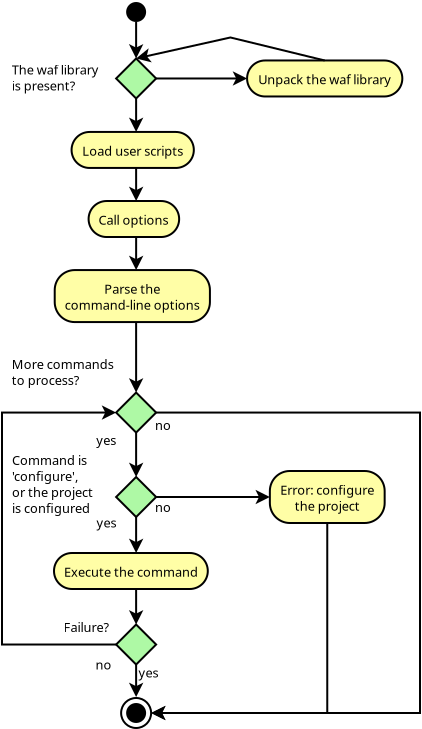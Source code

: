 <?xml version="1.0" encoding="UTF-8"?>
<dia:diagram xmlns:dia="http://www.lysator.liu.se/~alla/dia/">
  <dia:layer name="Fondo" visible="true" active="true">
	<dia:object type="UML - State Term" version="0" id="O0">
	  <dia:attribute name="obj_pos">
		<dia:point val="21.206,-2.4"/>
	  </dia:attribute>
	  <dia:attribute name="obj_bb">
		<dia:rectangle val="21.156,-2.45;22.256,-1.35"/>
	  </dia:attribute>
	  <dia:attribute name="meta">
		<dia:composite type="dict"/>
	  </dia:attribute>
	  <dia:attribute name="elem_corner">
		<dia:point val="21.206,-2.4"/>
	  </dia:attribute>
	  <dia:attribute name="elem_width">
		<dia:real val="1"/>
	  </dia:attribute>
	  <dia:attribute name="elem_height">
		<dia:real val="1"/>
	  </dia:attribute>
	  <dia:attribute name="line_colour">
		<dia:color val="#000000"/>
	  </dia:attribute>
	  <dia:attribute name="fill_colour">
		<dia:color val="#ffffff"/>
	  </dia:attribute>
	  <dia:attribute name="is_final">
		<dia:boolean val="false"/>
	  </dia:attribute>
	</dia:object>
	<dia:object type="UML - State Term" version="0" id="O1">
	  <dia:attribute name="obj_pos">
		<dia:point val="20.956,32.4"/>
	  </dia:attribute>
	  <dia:attribute name="obj_bb">
		<dia:rectangle val="20.906,32.35;22.506,33.95"/>
	  </dia:attribute>
	  <dia:attribute name="meta">
		<dia:composite type="dict"/>
	  </dia:attribute>
	  <dia:attribute name="elem_corner">
		<dia:point val="20.956,32.4"/>
	  </dia:attribute>
	  <dia:attribute name="elem_width">
		<dia:real val="1.5"/>
	  </dia:attribute>
	  <dia:attribute name="elem_height">
		<dia:real val="1.5"/>
	  </dia:attribute>
	  <dia:attribute name="line_colour">
		<dia:color val="#000000"/>
	  </dia:attribute>
	  <dia:attribute name="fill_colour">
		<dia:color val="#ffffff"/>
	  </dia:attribute>
	  <dia:attribute name="is_final">
		<dia:boolean val="true"/>
	  </dia:attribute>
	</dia:object>
	<dia:object type="UML - Activity" version="0" id="O2">
	  <dia:attribute name="obj_pos">
		<dia:point val="19.33,7.551"/>
	  </dia:attribute>
	  <dia:attribute name="obj_bb">
		<dia:rectangle val="19.28,7.501;24.135,9.401"/>
	  </dia:attribute>
	  <dia:attribute name="meta">
		<dia:composite type="dict"/>
	  </dia:attribute>
	  <dia:attribute name="elem_corner">
		<dia:point val="19.33,7.551"/>
	  </dia:attribute>
	  <dia:attribute name="elem_width">
		<dia:real val="4.755"/>
	  </dia:attribute>
	  <dia:attribute name="elem_height">
		<dia:real val="1.8"/>
	  </dia:attribute>
	  <dia:attribute name="line_colour">
		<dia:color val="#000000"/>
	  </dia:attribute>
	  <dia:attribute name="fill_colour">
		<dia:color val="#fffea6"/>
	  </dia:attribute>
	  <dia:attribute name="text">
		<dia:composite type="text">
		  <dia:attribute name="string">
			<dia:string>#Call options#</dia:string>
		  </dia:attribute>
		  <dia:attribute name="font">
			<dia:font family="sans" style="0" name="Helvetica"/>
		  </dia:attribute>
		  <dia:attribute name="height">
			<dia:real val="0.8"/>
		  </dia:attribute>
		  <dia:attribute name="pos">
			<dia:point val="21.707,8.646"/>
		  </dia:attribute>
		  <dia:attribute name="color">
			<dia:color val="#000000"/>
		  </dia:attribute>
		  <dia:attribute name="alignment">
			<dia:enum val="1"/>
		  </dia:attribute>
		</dia:composite>
	  </dia:attribute>
	</dia:object>
	<dia:object type="UML - Activity" version="0" id="O3">
	  <dia:attribute name="obj_pos">
		<dia:point val="18.479,4.098"/>
	  </dia:attribute>
	  <dia:attribute name="obj_bb">
		<dia:rectangle val="18.429,4.048;24.984,5.948"/>
	  </dia:attribute>
	  <dia:attribute name="meta">
		<dia:composite type="dict"/>
	  </dia:attribute>
	  <dia:attribute name="elem_corner">
		<dia:point val="18.479,4.098"/>
	  </dia:attribute>
	  <dia:attribute name="elem_width">
		<dia:real val="6.455"/>
	  </dia:attribute>
	  <dia:attribute name="elem_height">
		<dia:real val="1.8"/>
	  </dia:attribute>
	  <dia:attribute name="line_colour">
		<dia:color val="#000000"/>
	  </dia:attribute>
	  <dia:attribute name="fill_colour">
		<dia:color val="#fffea6"/>
	  </dia:attribute>
	  <dia:attribute name="text">
		<dia:composite type="text">
		  <dia:attribute name="string">
			<dia:string>#Load user scripts#</dia:string>
		  </dia:attribute>
		  <dia:attribute name="font">
			<dia:font family="sans" style="0" name="Helvetica"/>
		  </dia:attribute>
		  <dia:attribute name="height">
			<dia:real val="0.8"/>
		  </dia:attribute>
		  <dia:attribute name="pos">
			<dia:point val="21.706,5.193"/>
		  </dia:attribute>
		  <dia:attribute name="color">
			<dia:color val="#000000"/>
		  </dia:attribute>
		  <dia:attribute name="alignment">
			<dia:enum val="1"/>
		  </dia:attribute>
		</dia:composite>
	  </dia:attribute>
	</dia:object>
	<dia:object type="UML - Branch" version="0" id="O4">
	  <dia:attribute name="obj_pos">
		<dia:point val="20.706,17.128"/>
	  </dia:attribute>
	  <dia:attribute name="obj_bb">
		<dia:rectangle val="20.636,17.058;22.777,19.199"/>
	  </dia:attribute>
	  <dia:attribute name="meta">
		<dia:composite type="dict"/>
	  </dia:attribute>
	  <dia:attribute name="elem_corner">
		<dia:point val="20.706,17.128"/>
	  </dia:attribute>
	  <dia:attribute name="elem_width">
		<dia:real val="2"/>
	  </dia:attribute>
	  <dia:attribute name="elem_height">
		<dia:real val="2"/>
	  </dia:attribute>
	  <dia:attribute name="line_colour">
		<dia:color val="#000000"/>
	  </dia:attribute>
	  <dia:attribute name="fill_colour">
		<dia:color val="#aef9a5"/>
	  </dia:attribute>
	</dia:object>
	<dia:object type="UML - Activity" version="0" id="O5">
	  <dia:attribute name="obj_pos">
		<dia:point val="17.636,11.004"/>
	  </dia:attribute>
	  <dia:attribute name="obj_bb">
		<dia:rectangle val="17.586,10.954;25.826,13.654"/>
	  </dia:attribute>
	  <dia:attribute name="meta">
		<dia:composite type="dict"/>
	  </dia:attribute>
	  <dia:attribute name="elem_corner">
		<dia:point val="17.636,11.004"/>
	  </dia:attribute>
	  <dia:attribute name="elem_width">
		<dia:real val="8.14"/>
	  </dia:attribute>
	  <dia:attribute name="elem_height">
		<dia:real val="2.6"/>
	  </dia:attribute>
	  <dia:attribute name="line_colour">
		<dia:color val="#000000"/>
	  </dia:attribute>
	  <dia:attribute name="fill_colour">
		<dia:color val="#fffea6"/>
	  </dia:attribute>
	  <dia:attribute name="text">
		<dia:composite type="text">
		  <dia:attribute name="string">
			<dia:string>#Parse the
command-line options#</dia:string>
		  </dia:attribute>
		  <dia:attribute name="font">
			<dia:font family="sans" style="0" name="Helvetica"/>
		  </dia:attribute>
		  <dia:attribute name="height">
			<dia:real val="0.8"/>
		  </dia:attribute>
		  <dia:attribute name="pos">
			<dia:point val="21.706,12.099"/>
		  </dia:attribute>
		  <dia:attribute name="color">
			<dia:color val="#000000"/>
		  </dia:attribute>
		  <dia:attribute name="alignment">
			<dia:enum val="1"/>
		  </dia:attribute>
		</dia:composite>
	  </dia:attribute>
	</dia:object>
	<dia:object type="UML - Branch" version="0" id="O6">
	  <dia:attribute name="obj_pos">
		<dia:point val="20.706,28.726"/>
	  </dia:attribute>
	  <dia:attribute name="obj_bb">
		<dia:rectangle val="20.636,28.655;22.777,30.797"/>
	  </dia:attribute>
	  <dia:attribute name="meta">
		<dia:composite type="dict"/>
	  </dia:attribute>
	  <dia:attribute name="elem_corner">
		<dia:point val="20.706,28.726"/>
	  </dia:attribute>
	  <dia:attribute name="elem_width">
		<dia:real val="2"/>
	  </dia:attribute>
	  <dia:attribute name="elem_height">
		<dia:real val="2"/>
	  </dia:attribute>
	  <dia:attribute name="line_colour">
		<dia:color val="#000000"/>
	  </dia:attribute>
	  <dia:attribute name="fill_colour">
		<dia:color val="#aef9a5"/>
	  </dia:attribute>
	</dia:object>
	<dia:object type="Standard - Text" version="1" id="O7">
	  <dia:attribute name="obj_pos">
		<dia:point val="18.077,29.1"/>
	  </dia:attribute>
	  <dia:attribute name="obj_bb">
		<dia:rectangle val="18.077,28.505;20.522,29.253"/>
	  </dia:attribute>
	  <dia:attribute name="text">
		<dia:composite type="text">
		  <dia:attribute name="string">
			<dia:string>#Failure?#</dia:string>
		  </dia:attribute>
		  <dia:attribute name="font">
			<dia:font family="sans" style="0" name="Helvetica"/>
		  </dia:attribute>
		  <dia:attribute name="height">
			<dia:real val="0.8"/>
		  </dia:attribute>
		  <dia:attribute name="pos">
			<dia:point val="18.077,29.1"/>
		  </dia:attribute>
		  <dia:attribute name="color">
			<dia:color val="#000000"/>
		  </dia:attribute>
		  <dia:attribute name="alignment">
			<dia:enum val="0"/>
		  </dia:attribute>
		</dia:composite>
	  </dia:attribute>
	  <dia:attribute name="valign">
		<dia:enum val="3"/>
	  </dia:attribute>
	</dia:object>
	<dia:object type="UML - Activity" version="0" id="O8">
	  <dia:attribute name="obj_pos">
		<dia:point val="27.254,0.524"/>
	  </dia:attribute>
	  <dia:attribute name="obj_bb">
		<dia:rectangle val="27.204,0.474;35.557,2.374"/>
	  </dia:attribute>
	  <dia:attribute name="meta">
		<dia:composite type="dict"/>
	  </dia:attribute>
	  <dia:attribute name="elem_corner">
		<dia:point val="27.254,0.524"/>
	  </dia:attribute>
	  <dia:attribute name="elem_width">
		<dia:real val="8.253"/>
	  </dia:attribute>
	  <dia:attribute name="elem_height">
		<dia:real val="1.8"/>
	  </dia:attribute>
	  <dia:attribute name="line_colour">
		<dia:color val="#000000"/>
	  </dia:attribute>
	  <dia:attribute name="fill_colour">
		<dia:color val="#fffea6"/>
	  </dia:attribute>
	  <dia:attribute name="text">
		<dia:composite type="text">
		  <dia:attribute name="string">
			<dia:string>#Unpack the waf library#</dia:string>
		  </dia:attribute>
		  <dia:attribute name="font">
			<dia:font family="sans" style="0" name="Helvetica"/>
		  </dia:attribute>
		  <dia:attribute name="height">
			<dia:real val="0.8"/>
		  </dia:attribute>
		  <dia:attribute name="pos">
			<dia:point val="31.38,1.619"/>
		  </dia:attribute>
		  <dia:attribute name="color">
			<dia:color val="#000000"/>
		  </dia:attribute>
		  <dia:attribute name="alignment">
			<dia:enum val="1"/>
		  </dia:attribute>
		</dia:composite>
	  </dia:attribute>
	</dia:object>
	<dia:object type="UML - Branch" version="0" id="O9">
	  <dia:attribute name="obj_pos">
		<dia:point val="20.706,0.424"/>
	  </dia:attribute>
	  <dia:attribute name="obj_bb">
		<dia:rectangle val="20.636,0.353;22.777,2.495"/>
	  </dia:attribute>
	  <dia:attribute name="meta">
		<dia:composite type="dict"/>
	  </dia:attribute>
	  <dia:attribute name="elem_corner">
		<dia:point val="20.706,0.424"/>
	  </dia:attribute>
	  <dia:attribute name="elem_width">
		<dia:real val="2"/>
	  </dia:attribute>
	  <dia:attribute name="elem_height">
		<dia:real val="2"/>
	  </dia:attribute>
	  <dia:attribute name="line_colour">
		<dia:color val="#000000"/>
	  </dia:attribute>
	  <dia:attribute name="fill_colour">
		<dia:color val="#aef9a5"/>
	  </dia:attribute>
	</dia:object>
	<dia:object type="Standard - Text" version="1" id="O10">
	  <dia:attribute name="obj_pos">
		<dia:point val="15.482,1.225"/>
	  </dia:attribute>
	  <dia:attribute name="obj_bb">
		<dia:rectangle val="15.482,0.63;20.277,2.178"/>
	  </dia:attribute>
	  <dia:attribute name="text">
		<dia:composite type="text">
		  <dia:attribute name="string">
			<dia:string>#The waf library
is present?#</dia:string>
		  </dia:attribute>
		  <dia:attribute name="font">
			<dia:font family="sans" style="0" name="Helvetica"/>
		  </dia:attribute>
		  <dia:attribute name="height">
			<dia:real val="0.8"/>
		  </dia:attribute>
		  <dia:attribute name="pos">
			<dia:point val="15.482,1.225"/>
		  </dia:attribute>
		  <dia:attribute name="color">
			<dia:color val="#000000"/>
		  </dia:attribute>
		  <dia:attribute name="alignment">
			<dia:enum val="0"/>
		  </dia:attribute>
		</dia:composite>
	  </dia:attribute>
	  <dia:attribute name="valign">
		<dia:enum val="3"/>
	  </dia:attribute>
	</dia:object>
	<dia:object type="Standard - Line" version="0" id="O11">
	  <dia:attribute name="obj_pos">
		<dia:point val="22.706,1.424"/>
	  </dia:attribute>
	  <dia:attribute name="obj_bb">
		<dia:rectangle val="22.656,1.062;27.366,1.786"/>
	  </dia:attribute>
	  <dia:attribute name="conn_endpoints">
		<dia:point val="22.706,1.424"/>
		<dia:point val="27.254,1.424"/>
	  </dia:attribute>
	  <dia:attribute name="numcp">
		<dia:int val="1"/>
	  </dia:attribute>
	  <dia:attribute name="end_arrow">
		<dia:enum val="22"/>
	  </dia:attribute>
	  <dia:attribute name="end_arrow_length">
		<dia:real val="0.5"/>
	  </dia:attribute>
	  <dia:attribute name="end_arrow_width">
		<dia:real val="0.5"/>
	  </dia:attribute>
	  <dia:connections>
		<dia:connection handle="0" to="O9" connection="2"/>
		<dia:connection handle="1" to="O8" connection="3"/>
	  </dia:connections>
	</dia:object>
	<dia:object type="Standard - ZigZagLine" version="1" id="O12">
	  <dia:attribute name="obj_pos">
		<dia:point val="31.38,0.524"/>
	  </dia:attribute>
	  <dia:attribute name="obj_bb">
		<dia:rectangle val="21.345,-0.626;31.43,0.574"/>
	  </dia:attribute>
	  <dia:attribute name="orth_points">
		<dia:point val="31.38,0.524"/>
		<dia:point val="31.38,-0.576"/>
		<dia:point val="21.706,-0.576"/>
		<dia:point val="21.706,0.424"/>
	  </dia:attribute>
	  <dia:attribute name="orth_orient">
		<dia:enum val="1"/>
		<dia:enum val="0"/>
		<dia:enum val="1"/>
	  </dia:attribute>
	  <dia:attribute name="autorouting">
		<dia:boolean val="true"/>
	  </dia:attribute>
	  <dia:attribute name="end_arrow">
		<dia:enum val="22"/>
	  </dia:attribute>
	  <dia:attribute name="end_arrow_length">
		<dia:real val="0.5"/>
	  </dia:attribute>
	  <dia:attribute name="end_arrow_width">
		<dia:real val="0.5"/>
	  </dia:attribute>
	  <dia:connections>
		<dia:connection handle="0" to="O8" connection="1"/>
		<dia:connection handle="1" to="O9" connection="1"/>
	  </dia:connections>
	</dia:object>
	<dia:object type="Standard - Line" version="0" id="O13">
	  <dia:attribute name="obj_pos">
		<dia:point val="21.706,-1.4"/>
	  </dia:attribute>
	  <dia:attribute name="obj_bb">
		<dia:rectangle val="21.345,-1.45;22.068,0.536"/>
	  </dia:attribute>
	  <dia:attribute name="conn_endpoints">
		<dia:point val="21.706,-1.4"/>
		<dia:point val="21.706,0.424"/>
	  </dia:attribute>
	  <dia:attribute name="numcp">
		<dia:int val="1"/>
	  </dia:attribute>
	  <dia:attribute name="end_arrow">
		<dia:enum val="22"/>
	  </dia:attribute>
	  <dia:attribute name="end_arrow_length">
		<dia:real val="0.5"/>
	  </dia:attribute>
	  <dia:attribute name="end_arrow_width">
		<dia:real val="0.5"/>
	  </dia:attribute>
	  <dia:connections>
		<dia:connection handle="0" to="O0" connection="6"/>
		<dia:connection handle="1" to="O9" connection="1"/>
	  </dia:connections>
	</dia:object>
	<dia:object type="Standard - Line" version="0" id="O14">
	  <dia:attribute name="obj_pos">
		<dia:point val="21.706,2.424"/>
	  </dia:attribute>
	  <dia:attribute name="obj_bb">
		<dia:rectangle val="21.344,2.374;22.068,4.21"/>
	  </dia:attribute>
	  <dia:attribute name="conn_endpoints">
		<dia:point val="21.706,2.424"/>
		<dia:point val="21.706,4.098"/>
	  </dia:attribute>
	  <dia:attribute name="numcp">
		<dia:int val="1"/>
	  </dia:attribute>
	  <dia:attribute name="end_arrow">
		<dia:enum val="22"/>
	  </dia:attribute>
	  <dia:attribute name="end_arrow_length">
		<dia:real val="0.5"/>
	  </dia:attribute>
	  <dia:attribute name="end_arrow_width">
		<dia:real val="0.5"/>
	  </dia:attribute>
	  <dia:connections>
		<dia:connection handle="0" to="O9" connection="3"/>
		<dia:connection handle="1" to="O3" connection="1"/>
	  </dia:connections>
	</dia:object>
	<dia:object type="Standard - Line" version="0" id="O15">
	  <dia:attribute name="obj_pos">
		<dia:point val="21.706,5.898"/>
	  </dia:attribute>
	  <dia:attribute name="obj_bb">
		<dia:rectangle val="21.345,5.848;22.069,7.663"/>
	  </dia:attribute>
	  <dia:attribute name="conn_endpoints">
		<dia:point val="21.706,5.898"/>
		<dia:point val="21.707,7.551"/>
	  </dia:attribute>
	  <dia:attribute name="numcp">
		<dia:int val="1"/>
	  </dia:attribute>
	  <dia:attribute name="end_arrow">
		<dia:enum val="22"/>
	  </dia:attribute>
	  <dia:attribute name="end_arrow_length">
		<dia:real val="0.5"/>
	  </dia:attribute>
	  <dia:attribute name="end_arrow_width">
		<dia:real val="0.5"/>
	  </dia:attribute>
	  <dia:connections>
		<dia:connection handle="0" to="O3" connection="6"/>
		<dia:connection handle="1" to="O2" connection="1"/>
	  </dia:connections>
	</dia:object>
	<dia:object type="Standard - Line" version="0" id="O16">
	  <dia:attribute name="obj_pos">
		<dia:point val="21.707,9.351"/>
	  </dia:attribute>
	  <dia:attribute name="obj_bb">
		<dia:rectangle val="21.345,9.301;22.069,11.116"/>
	  </dia:attribute>
	  <dia:attribute name="conn_endpoints">
		<dia:point val="21.707,9.351"/>
		<dia:point val="21.706,11.004"/>
	  </dia:attribute>
	  <dia:attribute name="numcp">
		<dia:int val="1"/>
	  </dia:attribute>
	  <dia:attribute name="end_arrow">
		<dia:enum val="22"/>
	  </dia:attribute>
	  <dia:attribute name="end_arrow_length">
		<dia:real val="0.5"/>
	  </dia:attribute>
	  <dia:attribute name="end_arrow_width">
		<dia:real val="0.5"/>
	  </dia:attribute>
	  <dia:connections>
		<dia:connection handle="0" to="O2" connection="6"/>
		<dia:connection handle="1" to="O5" connection="1"/>
	  </dia:connections>
	</dia:object>
	<dia:object type="UML - Activity" version="0" id="O17">
	  <dia:attribute name="obj_pos">
		<dia:point val="17.6,25.15"/>
	  </dia:attribute>
	  <dia:attribute name="obj_bb">
		<dia:rectangle val="17.55,25.1;25.863,27"/>
	  </dia:attribute>
	  <dia:attribute name="meta">
		<dia:composite type="dict"/>
	  </dia:attribute>
	  <dia:attribute name="elem_corner">
		<dia:point val="17.6,25.15"/>
	  </dia:attribute>
	  <dia:attribute name="elem_width">
		<dia:real val="8.213"/>
	  </dia:attribute>
	  <dia:attribute name="elem_height">
		<dia:real val="1.8"/>
	  </dia:attribute>
	  <dia:attribute name="line_colour">
		<dia:color val="#000000"/>
	  </dia:attribute>
	  <dia:attribute name="fill_colour">
		<dia:color val="#fffea6"/>
	  </dia:attribute>
	  <dia:attribute name="text">
		<dia:composite type="text">
		  <dia:attribute name="string">
			<dia:string>#Execute the command#</dia:string>
		  </dia:attribute>
		  <dia:attribute name="font">
			<dia:font family="sans" style="0" name="Helvetica"/>
		  </dia:attribute>
		  <dia:attribute name="height">
			<dia:real val="0.8"/>
		  </dia:attribute>
		  <dia:attribute name="pos">
			<dia:point val="21.706,26.245"/>
		  </dia:attribute>
		  <dia:attribute name="color">
			<dia:color val="#000000"/>
		  </dia:attribute>
		  <dia:attribute name="alignment">
			<dia:enum val="1"/>
		  </dia:attribute>
		</dia:composite>
	  </dia:attribute>
	</dia:object>
	<dia:object type="Standard - Line" version="0" id="O18">
	  <dia:attribute name="obj_pos">
		<dia:point val="21.706,13.604"/>
	  </dia:attribute>
	  <dia:attribute name="obj_bb">
		<dia:rectangle val="21.345,13.554;22.068,17.24"/>
	  </dia:attribute>
	  <dia:attribute name="conn_endpoints">
		<dia:point val="21.706,13.604"/>
		<dia:point val="21.706,17.128"/>
	  </dia:attribute>
	  <dia:attribute name="numcp">
		<dia:int val="1"/>
	  </dia:attribute>
	  <dia:attribute name="end_arrow">
		<dia:enum val="22"/>
	  </dia:attribute>
	  <dia:attribute name="end_arrow_length">
		<dia:real val="0.5"/>
	  </dia:attribute>
	  <dia:attribute name="end_arrow_width">
		<dia:real val="0.5"/>
	  </dia:attribute>
	  <dia:connections>
		<dia:connection handle="0" to="O5" connection="6"/>
		<dia:connection handle="1" to="O4" connection="1"/>
	  </dia:connections>
	</dia:object>
	<dia:object type="Standard - Line" version="0" id="O19">
	  <dia:attribute name="obj_pos">
		<dia:point val="21.706,26.95"/>
	  </dia:attribute>
	  <dia:attribute name="obj_bb">
		<dia:rectangle val="21.345,26.9;22.068,28.838"/>
	  </dia:attribute>
	  <dia:attribute name="conn_endpoints">
		<dia:point val="21.706,26.95"/>
		<dia:point val="21.706,28.726"/>
	  </dia:attribute>
	  <dia:attribute name="numcp">
		<dia:int val="1"/>
	  </dia:attribute>
	  <dia:attribute name="end_arrow">
		<dia:enum val="22"/>
	  </dia:attribute>
	  <dia:attribute name="end_arrow_length">
		<dia:real val="0.5"/>
	  </dia:attribute>
	  <dia:attribute name="end_arrow_width">
		<dia:real val="0.5"/>
	  </dia:attribute>
	  <dia:connections>
		<dia:connection handle="0" to="O17" connection="6"/>
		<dia:connection handle="1" to="O6" connection="1"/>
	  </dia:connections>
	</dia:object>
	<dia:object type="Standard - Line" version="0" id="O20">
	  <dia:attribute name="obj_pos">
		<dia:point val="21.706,30.726"/>
	  </dia:attribute>
	  <dia:attribute name="obj_bb">
		<dia:rectangle val="21.345,30.676;22.068,32.464"/>
	  </dia:attribute>
	  <dia:attribute name="conn_endpoints">
		<dia:point val="21.706,30.726"/>
		<dia:point val="21.706,32.352"/>
	  </dia:attribute>
	  <dia:attribute name="numcp">
		<dia:int val="1"/>
	  </dia:attribute>
	  <dia:attribute name="end_arrow">
		<dia:enum val="22"/>
	  </dia:attribute>
	  <dia:attribute name="end_arrow_length">
		<dia:real val="0.5"/>
	  </dia:attribute>
	  <dia:attribute name="end_arrow_width">
		<dia:real val="0.5"/>
	  </dia:attribute>
	  <dia:connections>
		<dia:connection handle="0" to="O6" connection="3"/>
		<dia:connection handle="1" to="O1" connection="8"/>
	  </dia:connections>
	</dia:object>
	<dia:object type="Standard - Text" version="1" id="O21">
	  <dia:attribute name="obj_pos">
		<dia:point val="15.482,15.95"/>
	  </dia:attribute>
	  <dia:attribute name="obj_bb">
		<dia:rectangle val="15.482,15.355;20.8,16.902"/>
	  </dia:attribute>
	  <dia:attribute name="text">
		<dia:composite type="text">
		  <dia:attribute name="string">
			<dia:string>#More commands
to process?#</dia:string>
		  </dia:attribute>
		  <dia:attribute name="font">
			<dia:font family="sans" style="0" name="Helvetica"/>
		  </dia:attribute>
		  <dia:attribute name="height">
			<dia:real val="0.8"/>
		  </dia:attribute>
		  <dia:attribute name="pos">
			<dia:point val="15.482,15.95"/>
		  </dia:attribute>
		  <dia:attribute name="color">
			<dia:color val="#000000"/>
		  </dia:attribute>
		  <dia:attribute name="alignment">
			<dia:enum val="0"/>
		  </dia:attribute>
		</dia:composite>
	  </dia:attribute>
	  <dia:attribute name="valign">
		<dia:enum val="3"/>
	  </dia:attribute>
	</dia:object>
	<dia:object type="Standard - Text" version="1" id="O22">
	  <dia:attribute name="obj_pos">
		<dia:point val="19.712,19.75"/>
	  </dia:attribute>
	  <dia:attribute name="obj_bb">
		<dia:rectangle val="19.712,19.155;20.82,19.902"/>
	  </dia:attribute>
	  <dia:attribute name="text">
		<dia:composite type="text">
		  <dia:attribute name="string">
			<dia:string>#yes#</dia:string>
		  </dia:attribute>
		  <dia:attribute name="font">
			<dia:font family="sans" style="0" name="Helvetica"/>
		  </dia:attribute>
		  <dia:attribute name="height">
			<dia:real val="0.8"/>
		  </dia:attribute>
		  <dia:attribute name="pos">
			<dia:point val="19.712,19.75"/>
		  </dia:attribute>
		  <dia:attribute name="color">
			<dia:color val="#000000"/>
		  </dia:attribute>
		  <dia:attribute name="alignment">
			<dia:enum val="0"/>
		  </dia:attribute>
		</dia:composite>
	  </dia:attribute>
	  <dia:attribute name="valign">
		<dia:enum val="3"/>
	  </dia:attribute>
	</dia:object>
	<dia:object type="Standard - ZigZagLine" version="1" id="O23">
	  <dia:attribute name="obj_pos">
		<dia:point val="22.706,18.128"/>
	  </dia:attribute>
	  <dia:attribute name="obj_bb">
		<dia:rectangle val="22.345,18.078;35.95,33.512"/>
	  </dia:attribute>
	  <dia:attribute name="orth_points">
		<dia:point val="22.706,18.128"/>
		<dia:point val="35.9,18.128"/>
		<dia:point val="35.9,33.15"/>
		<dia:point val="22.456,33.15"/>
	  </dia:attribute>
	  <dia:attribute name="orth_orient">
		<dia:enum val="0"/>
		<dia:enum val="1"/>
		<dia:enum val="0"/>
	  </dia:attribute>
	  <dia:attribute name="autorouting">
		<dia:boolean val="false"/>
	  </dia:attribute>
	  <dia:attribute name="end_arrow">
		<dia:enum val="22"/>
	  </dia:attribute>
	  <dia:attribute name="end_arrow_length">
		<dia:real val="0.5"/>
	  </dia:attribute>
	  <dia:attribute name="end_arrow_width">
		<dia:real val="0.5"/>
	  </dia:attribute>
	  <dia:connections>
		<dia:connection handle="0" to="O4" connection="2"/>
		<dia:connection handle="1" to="O1" connection="4"/>
	  </dia:connections>
	</dia:object>
	<dia:object type="Standard - Text" version="1" id="O24">
	  <dia:attribute name="obj_pos">
		<dia:point val="22.65,19"/>
	  </dia:attribute>
	  <dia:attribute name="obj_bb">
		<dia:rectangle val="22.65,18.405;23.448,19.152"/>
	  </dia:attribute>
	  <dia:attribute name="text">
		<dia:composite type="text">
		  <dia:attribute name="string">
			<dia:string>#no#</dia:string>
		  </dia:attribute>
		  <dia:attribute name="font">
			<dia:font family="sans" style="0" name="Helvetica"/>
		  </dia:attribute>
		  <dia:attribute name="height">
			<dia:real val="0.8"/>
		  </dia:attribute>
		  <dia:attribute name="pos">
			<dia:point val="22.65,19"/>
		  </dia:attribute>
		  <dia:attribute name="color">
			<dia:color val="#000000"/>
		  </dia:attribute>
		  <dia:attribute name="alignment">
			<dia:enum val="0"/>
		  </dia:attribute>
		</dia:composite>
	  </dia:attribute>
	  <dia:attribute name="valign">
		<dia:enum val="3"/>
	  </dia:attribute>
	</dia:object>
	<dia:object type="UML - Branch" version="0" id="O25">
	  <dia:attribute name="obj_pos">
		<dia:point val="20.706,21.35"/>
	  </dia:attribute>
	  <dia:attribute name="obj_bb">
		<dia:rectangle val="20.636,21.279;22.777,23.421"/>
	  </dia:attribute>
	  <dia:attribute name="meta">
		<dia:composite type="dict"/>
	  </dia:attribute>
	  <dia:attribute name="elem_corner">
		<dia:point val="20.706,21.35"/>
	  </dia:attribute>
	  <dia:attribute name="elem_width">
		<dia:real val="2"/>
	  </dia:attribute>
	  <dia:attribute name="elem_height">
		<dia:real val="2"/>
	  </dia:attribute>
	  <dia:attribute name="line_colour">
		<dia:color val="#000000"/>
	  </dia:attribute>
	  <dia:attribute name="fill_colour">
		<dia:color val="#aef9a5"/>
	  </dia:attribute>
	</dia:object>
	<dia:object type="Standard - Text" version="1" id="O26">
	  <dia:attribute name="obj_pos">
		<dia:point val="15.5,20.75"/>
	  </dia:attribute>
	  <dia:attribute name="obj_bb">
		<dia:rectangle val="15.5,20.155;19.832,23.302"/>
	  </dia:attribute>
	  <dia:attribute name="text">
		<dia:composite type="text">
		  <dia:attribute name="string">
			<dia:string>#Command is
'configure',
or the project
is configured#</dia:string>
		  </dia:attribute>
		  <dia:attribute name="font">
			<dia:font family="sans" style="0" name="Helvetica"/>
		  </dia:attribute>
		  <dia:attribute name="height">
			<dia:real val="0.8"/>
		  </dia:attribute>
		  <dia:attribute name="pos">
			<dia:point val="15.5,20.75"/>
		  </dia:attribute>
		  <dia:attribute name="color">
			<dia:color val="#000000"/>
		  </dia:attribute>
		  <dia:attribute name="alignment">
			<dia:enum val="0"/>
		  </dia:attribute>
		</dia:composite>
	  </dia:attribute>
	  <dia:attribute name="valign">
		<dia:enum val="3"/>
	  </dia:attribute>
	</dia:object>
	<dia:object type="Standard - Line" version="0" id="O27">
	  <dia:attribute name="obj_pos">
		<dia:point val="21.706,19.128"/>
	  </dia:attribute>
	  <dia:attribute name="obj_bb">
		<dia:rectangle val="21.345,19.078;22.068,21.462"/>
	  </dia:attribute>
	  <dia:attribute name="conn_endpoints">
		<dia:point val="21.706,19.128"/>
		<dia:point val="21.706,21.35"/>
	  </dia:attribute>
	  <dia:attribute name="numcp">
		<dia:int val="1"/>
	  </dia:attribute>
	  <dia:attribute name="end_arrow">
		<dia:enum val="22"/>
	  </dia:attribute>
	  <dia:attribute name="end_arrow_length">
		<dia:real val="0.5"/>
	  </dia:attribute>
	  <dia:attribute name="end_arrow_width">
		<dia:real val="0.5"/>
	  </dia:attribute>
	  <dia:connections>
		<dia:connection handle="0" to="O4" connection="3"/>
		<dia:connection handle="1" to="O25" connection="1"/>
	  </dia:connections>
	</dia:object>
	<dia:object type="Standard - Line" version="0" id="O28">
	  <dia:attribute name="obj_pos">
		<dia:point val="21.706,23.35"/>
	  </dia:attribute>
	  <dia:attribute name="obj_bb">
		<dia:rectangle val="21.345,23.3;22.068,25.262"/>
	  </dia:attribute>
	  <dia:attribute name="conn_endpoints">
		<dia:point val="21.706,23.35"/>
		<dia:point val="21.706,25.15"/>
	  </dia:attribute>
	  <dia:attribute name="numcp">
		<dia:int val="1"/>
	  </dia:attribute>
	  <dia:attribute name="end_arrow">
		<dia:enum val="22"/>
	  </dia:attribute>
	  <dia:attribute name="end_arrow_length">
		<dia:real val="0.5"/>
	  </dia:attribute>
	  <dia:attribute name="end_arrow_width">
		<dia:real val="0.5"/>
	  </dia:attribute>
	  <dia:connections>
		<dia:connection handle="0" to="O25" connection="3"/>
		<dia:connection handle="1" to="O17" connection="1"/>
	  </dia:connections>
	</dia:object>
	<dia:object type="Standard - ZigZagLine" version="1" id="O29">
	  <dia:attribute name="obj_pos">
		<dia:point val="20.706,29.726"/>
	  </dia:attribute>
	  <dia:attribute name="obj_bb">
		<dia:rectangle val="14.95,17.766;20.818,29.776"/>
	  </dia:attribute>
	  <dia:attribute name="orth_points">
		<dia:point val="20.706,29.726"/>
		<dia:point val="15,29.726"/>
		<dia:point val="15,18.128"/>
		<dia:point val="20.706,18.128"/>
	  </dia:attribute>
	  <dia:attribute name="orth_orient">
		<dia:enum val="0"/>
		<dia:enum val="1"/>
		<dia:enum val="0"/>
	  </dia:attribute>
	  <dia:attribute name="autorouting">
		<dia:boolean val="false"/>
	  </dia:attribute>
	  <dia:attribute name="end_arrow">
		<dia:enum val="22"/>
	  </dia:attribute>
	  <dia:attribute name="end_arrow_length">
		<dia:real val="0.5"/>
	  </dia:attribute>
	  <dia:attribute name="end_arrow_width">
		<dia:real val="0.5"/>
	  </dia:attribute>
	  <dia:connections>
		<dia:connection handle="0" to="O6" connection="0"/>
		<dia:connection handle="1" to="O4" connection="0"/>
	  </dia:connections>
	</dia:object>
	<dia:object type="UML - Activity" version="0" id="O30">
	  <dia:attribute name="obj_pos">
		<dia:point val="28.393,21.05"/>
	  </dia:attribute>
	  <dia:attribute name="obj_bb">
		<dia:rectangle val="28.343,21;34.418,23.7"/>
	  </dia:attribute>
	  <dia:attribute name="meta">
		<dia:composite type="dict"/>
	  </dia:attribute>
	  <dia:attribute name="elem_corner">
		<dia:point val="28.393,21.05"/>
	  </dia:attribute>
	  <dia:attribute name="elem_width">
		<dia:real val="5.975"/>
	  </dia:attribute>
	  <dia:attribute name="elem_height">
		<dia:real val="2.6"/>
	  </dia:attribute>
	  <dia:attribute name="line_colour">
		<dia:color val="#000000"/>
	  </dia:attribute>
	  <dia:attribute name="fill_colour">
		<dia:color val="#fffea6"/>
	  </dia:attribute>
	  <dia:attribute name="text">
		<dia:composite type="text">
		  <dia:attribute name="string">
			<dia:string>#Error: configure
the project#</dia:string>
		  </dia:attribute>
		  <dia:attribute name="font">
			<dia:font family="sans" style="0" name="Helvetica"/>
		  </dia:attribute>
		  <dia:attribute name="height">
			<dia:real val="0.8"/>
		  </dia:attribute>
		  <dia:attribute name="pos">
			<dia:point val="31.38,22.145"/>
		  </dia:attribute>
		  <dia:attribute name="color">
			<dia:color val="#000000"/>
		  </dia:attribute>
		  <dia:attribute name="alignment">
			<dia:enum val="1"/>
		  </dia:attribute>
		</dia:composite>
	  </dia:attribute>
	</dia:object>
	<dia:object type="Standard - Line" version="0" id="O31">
	  <dia:attribute name="obj_pos">
		<dia:point val="22.706,22.35"/>
	  </dia:attribute>
	  <dia:attribute name="obj_bb">
		<dia:rectangle val="22.656,21.988;28.505,22.712"/>
	  </dia:attribute>
	  <dia:attribute name="conn_endpoints">
		<dia:point val="22.706,22.35"/>
		<dia:point val="28.393,22.35"/>
	  </dia:attribute>
	  <dia:attribute name="numcp">
		<dia:int val="1"/>
	  </dia:attribute>
	  <dia:attribute name="end_arrow">
		<dia:enum val="22"/>
	  </dia:attribute>
	  <dia:attribute name="end_arrow_length">
		<dia:real val="0.5"/>
	  </dia:attribute>
	  <dia:attribute name="end_arrow_width">
		<dia:real val="0.5"/>
	  </dia:attribute>
	  <dia:connections>
		<dia:connection handle="0" to="O25" connection="2"/>
		<dia:connection handle="1" to="O30" connection="3"/>
	  </dia:connections>
	</dia:object>
	<dia:object type="Standard - ZigZagLine" version="1" id="O32">
	  <dia:attribute name="obj_pos">
		<dia:point val="31.38,23.65"/>
	  </dia:attribute>
	  <dia:attribute name="obj_bb">
		<dia:rectangle val="22.345,23.6;31.43,33.512"/>
	  </dia:attribute>
	  <dia:attribute name="orth_points">
		<dia:point val="31.38,23.65"/>
		<dia:point val="31.38,33.15"/>
		<dia:point val="22.456,33.15"/>
	  </dia:attribute>
	  <dia:attribute name="orth_orient">
		<dia:enum val="1"/>
		<dia:enum val="0"/>
	  </dia:attribute>
	  <dia:attribute name="autorouting">
		<dia:boolean val="true"/>
	  </dia:attribute>
	  <dia:attribute name="end_arrow">
		<dia:enum val="22"/>
	  </dia:attribute>
	  <dia:attribute name="end_arrow_length">
		<dia:real val="0.5"/>
	  </dia:attribute>
	  <dia:attribute name="end_arrow_width">
		<dia:real val="0.5"/>
	  </dia:attribute>
	  <dia:connections>
		<dia:connection handle="0" to="O30" connection="6"/>
		<dia:connection handle="1" to="O1" connection="4"/>
	  </dia:connections>
	</dia:object>
	<dia:object type="Standard - Text" version="1" id="O33">
	  <dia:attribute name="obj_pos">
		<dia:point val="22.65,23.1"/>
	  </dia:attribute>
	  <dia:attribute name="obj_bb">
		<dia:rectangle val="22.65,22.505;23.448,23.253"/>
	  </dia:attribute>
	  <dia:attribute name="text">
		<dia:composite type="text">
		  <dia:attribute name="string">
			<dia:string>#no#</dia:string>
		  </dia:attribute>
		  <dia:attribute name="font">
			<dia:font family="sans" style="0" name="Helvetica"/>
		  </dia:attribute>
		  <dia:attribute name="height">
			<dia:real val="0.8"/>
		  </dia:attribute>
		  <dia:attribute name="pos">
			<dia:point val="22.65,23.1"/>
		  </dia:attribute>
		  <dia:attribute name="color">
			<dia:color val="#000000"/>
		  </dia:attribute>
		  <dia:attribute name="alignment">
			<dia:enum val="0"/>
		  </dia:attribute>
		</dia:composite>
	  </dia:attribute>
	  <dia:attribute name="valign">
		<dia:enum val="3"/>
	  </dia:attribute>
	</dia:object>
	<dia:object type="Standard - Text" version="1" id="O34">
	  <dia:attribute name="obj_pos">
		<dia:point val="19.73,23.87"/>
	  </dia:attribute>
	  <dia:attribute name="obj_bb">
		<dia:rectangle val="19.73,23.275;20.837,24.023"/>
	  </dia:attribute>
	  <dia:attribute name="text">
		<dia:composite type="text">
		  <dia:attribute name="string">
			<dia:string>#yes#</dia:string>
		  </dia:attribute>
		  <dia:attribute name="font">
			<dia:font family="sans" style="0" name="Helvetica"/>
		  </dia:attribute>
		  <dia:attribute name="height">
			<dia:real val="0.8"/>
		  </dia:attribute>
		  <dia:attribute name="pos">
			<dia:point val="19.73,23.87"/>
		  </dia:attribute>
		  <dia:attribute name="color">
			<dia:color val="#000000"/>
		  </dia:attribute>
		  <dia:attribute name="alignment">
			<dia:enum val="0"/>
		  </dia:attribute>
		</dia:composite>
	  </dia:attribute>
	  <dia:attribute name="valign">
		<dia:enum val="3"/>
	  </dia:attribute>
	</dia:object>
	<dia:object type="Standard - Text" version="1" id="O35">
	  <dia:attribute name="obj_pos">
		<dia:point val="21.83,31.37"/>
	  </dia:attribute>
	  <dia:attribute name="obj_bb">
		<dia:rectangle val="21.83,30.775;22.938,31.523"/>
	  </dia:attribute>
	  <dia:attribute name="text">
		<dia:composite type="text">
		  <dia:attribute name="string">
			<dia:string>#yes#</dia:string>
		  </dia:attribute>
		  <dia:attribute name="font">
			<dia:font family="sans" style="0" name="Helvetica"/>
		  </dia:attribute>
		  <dia:attribute name="height">
			<dia:real val="0.8"/>
		  </dia:attribute>
		  <dia:attribute name="pos">
			<dia:point val="21.83,31.37"/>
		  </dia:attribute>
		  <dia:attribute name="color">
			<dia:color val="#000000"/>
		  </dia:attribute>
		  <dia:attribute name="alignment">
			<dia:enum val="0"/>
		  </dia:attribute>
		</dia:composite>
	  </dia:attribute>
	  <dia:attribute name="valign">
		<dia:enum val="3"/>
	  </dia:attribute>
	</dia:object>
	<dia:object type="Standard - Text" version="1" id="O36">
	  <dia:attribute name="obj_pos">
		<dia:point val="19.68,30.97"/>
	  </dia:attribute>
	  <dia:attribute name="obj_bb">
		<dia:rectangle val="19.68,30.375;20.477,31.122"/>
	  </dia:attribute>
	  <dia:attribute name="text">
		<dia:composite type="text">
		  <dia:attribute name="string">
			<dia:string>#no#</dia:string>
		  </dia:attribute>
		  <dia:attribute name="font">
			<dia:font family="sans" style="0" name="Helvetica"/>
		  </dia:attribute>
		  <dia:attribute name="height">
			<dia:real val="0.8"/>
		  </dia:attribute>
		  <dia:attribute name="pos">
			<dia:point val="19.68,30.97"/>
		  </dia:attribute>
		  <dia:attribute name="color">
			<dia:color val="#000000"/>
		  </dia:attribute>
		  <dia:attribute name="alignment">
			<dia:enum val="0"/>
		  </dia:attribute>
		</dia:composite>
	  </dia:attribute>
	  <dia:attribute name="valign">
		<dia:enum val="3"/>
	  </dia:attribute>
	</dia:object>
  </dia:layer>
</dia:diagram>
